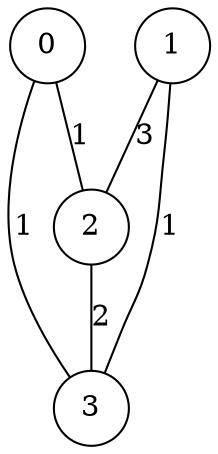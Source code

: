 graph qubit_interaction_graph {
    node [shape=circle];
    0 -- 2 [label=1];
    0 -- 3 [label=1];
    1 -- 2 [label=3];
    1 -- 3 [label=1];
    2 -- 3 [label=2];
}